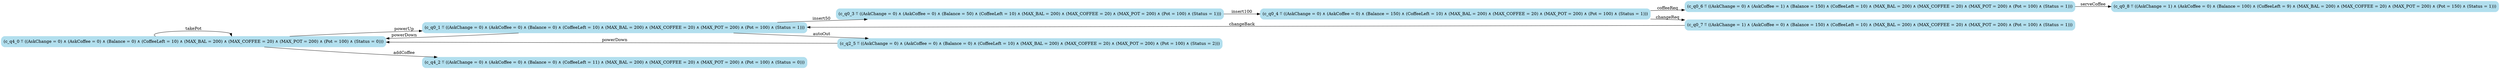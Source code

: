 digraph {

	rankdir="LR";
	node[shape="box", style="rounded, filled", color="lightblue2"];

	c_q4_0[label="(c_q4_0 ≝ ((AskChange = 0) ∧ (AskCoffee = 0) ∧ (Balance = 0) ∧ (CoffeeLeft = 10) ∧ (MAX_BAL = 200) ∧ (MAX_COFFEE = 20) ∧ (MAX_POT = 200) ∧ (Pot = 100) ∧ (Status = 0)))"];
	c_q0_1[label="(c_q0_1 ≝ ((AskChange = 0) ∧ (AskCoffee = 0) ∧ (Balance = 0) ∧ (CoffeeLeft = 10) ∧ (MAX_BAL = 200) ∧ (MAX_COFFEE = 20) ∧ (MAX_POT = 200) ∧ (Pot = 100) ∧ (Status = 1)))"];
	c_q4_2[label="(c_q4_2 ≝ ((AskChange = 0) ∧ (AskCoffee = 0) ∧ (Balance = 0) ∧ (CoffeeLeft = 11) ∧ (MAX_BAL = 200) ∧ (MAX_COFFEE = 20) ∧ (MAX_POT = 200) ∧ (Pot = 100) ∧ (Status = 0)))"];
	c_q0_3[label="(c_q0_3 ≝ ((AskChange = 0) ∧ (AskCoffee = 0) ∧ (Balance = 50) ∧ (CoffeeLeft = 10) ∧ (MAX_BAL = 200) ∧ (MAX_COFFEE = 20) ∧ (MAX_POT = 200) ∧ (Pot = 100) ∧ (Status = 1)))"];
	c_q0_4[label="(c_q0_4 ≝ ((AskChange = 0) ∧ (AskCoffee = 0) ∧ (Balance = 150) ∧ (CoffeeLeft = 10) ∧ (MAX_BAL = 200) ∧ (MAX_COFFEE = 20) ∧ (MAX_POT = 200) ∧ (Pot = 100) ∧ (Status = 1)))"];
	c_q2_5[label="(c_q2_5 ≝ ((AskChange = 0) ∧ (AskCoffee = 0) ∧ (Balance = 0) ∧ (CoffeeLeft = 10) ∧ (MAX_BAL = 200) ∧ (MAX_COFFEE = 20) ∧ (MAX_POT = 200) ∧ (Pot = 100) ∧ (Status = 2)))"];
	c_q0_6[label="(c_q0_6 ≝ ((AskChange = 0) ∧ (AskCoffee = 1) ∧ (Balance = 150) ∧ (CoffeeLeft = 10) ∧ (MAX_BAL = 200) ∧ (MAX_COFFEE = 20) ∧ (MAX_POT = 200) ∧ (Pot = 100) ∧ (Status = 1)))"];
	c_q0_7[label="(c_q0_7 ≝ ((AskChange = 1) ∧ (AskCoffee = 0) ∧ (Balance = 150) ∧ (CoffeeLeft = 10) ∧ (MAX_BAL = 200) ∧ (MAX_COFFEE = 20) ∧ (MAX_POT = 200) ∧ (Pot = 100) ∧ (Status = 1)))"];
	c_q0_8[label="(c_q0_8 ≝ ((AskChange = 1) ∧ (AskCoffee = 0) ∧ (Balance = 100) ∧ (CoffeeLeft = 9) ∧ (MAX_BAL = 200) ∧ (MAX_COFFEE = 20) ∧ (MAX_POT = 200) ∧ (Pot = 150) ∧ (Status = 1)))"];

	c_q4_0 -> c_q0_1 [label="powerUp"];
	c_q4_0 -> c_q4_0 [label="takePot"];
	c_q4_0 -> c_q4_2 [label="addCoffee"];
	c_q0_1 -> c_q0_3 [label="insert50"];
	c_q0_3 -> c_q0_4 [label="insert100"];
	c_q0_1 -> c_q4_0 [label="powerDown"];
	c_q0_1 -> c_q2_5 [label="autoOut"];
	c_q0_4 -> c_q0_6 [label="coffeeReq"];
	c_q0_4 -> c_q0_7 [label="changeReq"];
	c_q0_6 -> c_q0_8 [label="serveCoffee"];
	c_q0_7 -> c_q0_1 [label="changeBack"];
	c_q2_5 -> c_q4_0 [label="powerDown"];

}
